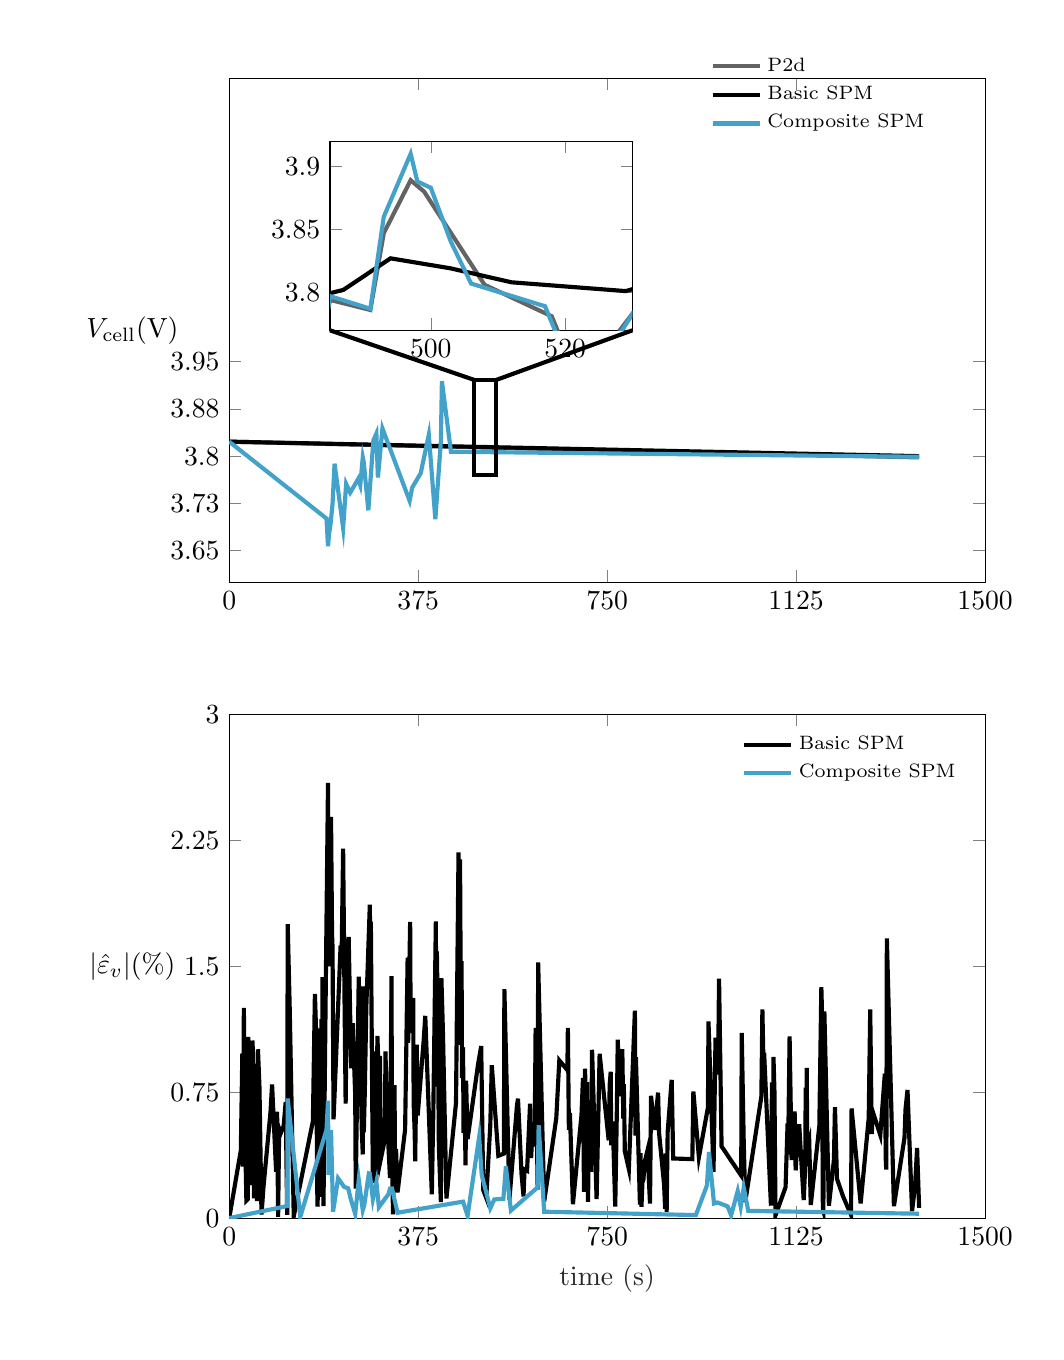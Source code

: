 % This file was created by matlab2tikz.
%
\definecolor{mycolor1}{rgb}{0.388,0.388,0.388}%
\definecolor{mycolor2}{rgb}{0.263,0.635,0.792}%
%
\begin{tikzpicture}

\begin{axis}[%
width=95.996mm,
height=63.998mm,
at={(0mm,80.769mm)},
scale only axis,
xmin=0,
xmax=1500,
xtick={0,375,750,1125,1500},
ymin=3.6,
ymax=4.4,
ytick={ 3.65, 3.725,   3.8, 3.875,  3.95},
ylabel style={font=\color{white!15!black}, align=center},
ylabel={$V_\mathrm{cell}$\\[1ex]$\mathrm{(V)}$},
axis background/.style={fill=white},
legend style={at={(0.625,0.87)}, anchor=south west, legend cell align=left, align=left, fill=none, draw=none},
xticklabel style={/pgf/number format/1000 sep=, /pgf/number format/precision=0,/pgf/number format/fixed,/pgf/number format/fixed zerofill,},yticklabel style={/pgf/number format/1000 sep=, /pgf/number format/precision=2, /pgf/number format/fixed, }, ylabel absolute, ylabel style={rotate=-90},legend style={font=\scriptsize},
]
\addplot [color=mycolor1, line width=1.5pt]
  table[row sep=crcr]{%
0	3.823\\
1369	3.798\\
};
\addlegendentry{P2d}

\addplot [color=black, line width=1.5pt]
  table[row sep=crcr]{%
0	3.823\\
1369	3.8\\
};
\addlegendentry{Basic SPM}

\addplot [color=mycolor2, line width=1.5pt]
  table[row sep=crcr]{%
0	3.823\\
193	3.701\\
196	3.657\\
198	3.676\\
201	3.692\\
205	3.724\\
209	3.788\\
226	3.686\\
232	3.756\\
240	3.742\\
256	3.764\\
260	3.754\\
265	3.798\\
267	3.79\\
276	3.714\\
286	3.825\\
292	3.836\\
295	3.766\\
304	3.844\\
358	3.729\\
363	3.75\\
380	3.773\\
396	3.834\\
409	3.7\\
420	3.824\\
422	3.919\\
440	3.807\\
1369	3.799\\
};
\addlegendentry{Composite SPM}

\end{axis}

\begin{axis}[%
width=38.399mm,
height=23.999mm,
at={(12.8mm,112.768mm)},
scale only axis,
unbounded coords=jump,
xmin=485,
xmax=530,
ymin=3.77,
ymax=3.92,
axis background/.style={fill=white},
xticklabel style={/pgf/number format/1000 sep=, /pgf/number format/precision=0,/pgf/number format/fixed,/pgf/number format/fixed zerofill,},yticklabel style={/pgf/number format/1000 sep=, /pgf/number format/precision=2, /pgf/number format/fixed, }, ylabel absolute, ylabel style={rotate=-90},legend style={font=\scriptsize},
]
\addplot [color=mycolor1, line width=1.5pt, forget plot]
  table[row sep=crcr]{%
484	3.767\\
485	3.794\\
491	3.786\\
493	3.847\\
497	3.889\\
499	3.88\\
508	3.806\\
518	3.781\\
519	3.768\\
nan	nan\\
523	3.768\\
525	3.766\\
nan	nan\\
528	3.769\\
531	3.79\\
};
\addplot [color=black, line width=1.5pt, forget plot]
  table[row sep=crcr]{%
484	3.798\\
487	3.802\\
494	3.827\\
503	3.819\\
512	3.808\\
529	3.801\\
531	3.804\\
};
\addplot [color=mycolor2, line width=1.5pt, forget plot]
  table[row sep=crcr]{%
484	3.765\\
485	3.797\\
491	3.787\\
493	3.86\\
497	3.91\\
498	3.888\\
500	3.883\\
503	3.84\\
506	3.807\\
517	3.789\\
519	3.763\\
nan	nan\\
528	3.766\\
531	3.791\\
};
\end{axis}

\begin{axis}[%
width=95.996mm,
height=63.998mm,
at={(0mm,0mm)},
scale only axis,
xmin=0,
xmax=1500,
xtick={0,375,750,1125,1500},
xlabel style={font=\color{white!15!black}},
xlabel={time (s)},
ymin=0,
ymax=3,
ytick={   0, 0.75,  1.5, 2.25,    3},
ylabel style={font=\color{white!15!black}, align=center},
ylabel={$|\hat{\varepsilon}_v|$\\[1ex]$(\%)$},
axis background/.style={fill=white},
legend style={legend cell align=left, align=left, fill=none, draw=none},
xticklabel style={/pgf/number format/1000 sep=, /pgf/number format/precision=0,/pgf/number format/fixed,/pgf/number format/fixed zerofill,},yticklabel style={/pgf/number format/1000 sep=, /pgf/number format/precision=2, /pgf/number format/fixed, }, ylabel absolute, ylabel style={rotate=-90},legend style={font=\scriptsize},
]
\addplot [color=black, line width=1.5pt]
  table[row sep=crcr]{%
0	0\\
23	0.403\\
26	0.981\\
27	0.307\\
28	0.471\\
29	1.252\\
31	0.565\\
34	0.105\\
37	0.114\\
38	1.079\\
41	0.196\\
44	0.527\\
46	1.057\\
47	0.988\\
49	0.117\\
51	0.461\\
52	0.919\\
55	0.101\\
57	1.005\\
60	0.777\\
64	0.021\\
68	0.187\\
82	0.636\\
85	0.796\\
93	0.276\\
95	0.633\\
97	0.007\\
99	0.532\\
102	0.504\\
108	0.549\\
112	0.691\\
115	0.019\\
116	1.75\\
120	1.248\\
128	0.011\\
166	0.577\\
170	1.334\\
172	1.148\\
175	0.068\\
179	0.39\\
181	1.13\\
182	0.127\\
183	1.185\\
184	0.482\\
185	1.435\\
187	0.071\\
191	1.221\\
196	2.591\\
197	1.498\\
198	2.324\\
199	1.746\\
201	2.099\\
202	2.388\\
204	1.69\\
205	1.612\\
207	0.588\\
221	1.623\\
223	1.555\\
226	2.199\\
229	1.237\\
231	0.682\\
234	1.482\\
237	1.674\\
242	0.891\\
245	1.161\\
250	0.729\\
251	0.176\\
257	1.437\\
263	0.53\\
265	0.379\\
266	1.379\\
267	0.511\\
269	0.751\\
272	1.256\\
279	1.866\\
280	1.483\\
281	1.765\\
285	0.221\\
288	0.226\\
289	0.993\\
291	0.513\\
292	0.225\\
294	1.084\\
297	0.838\\
299	0.965\\
301	0.355\\
309	0.471\\
310	0.993\\
313	0.608\\
319	0.238\\
322	1.44\\
323	0.392\\
325	0.022\\
328	0.791\\
329	0.264\\
331	0.411\\
334	0.153\\
349	0.527\\
354	1.55\\
355	1.043\\
359	1.764\\
360	1.102\\
365	1.31\\
366	0.682\\
368	0.513\\
369	0.338\\
372	1.033\\
374	0.611\\
386	1.063\\
389	1.204\\
402	0.142\\
405	0.639\\
410	1.767\\
411	0.783\\
412	1.587\\
414	1.185\\
416	0.423\\
420	0.095\\
421	1.429\\
424	1.115\\
431	0.117\\
450	0.686\\
455	2.177\\
456	1.321\\
457	1.32\\
458	2.136\\
460	1.032\\
461	1.53\\
462	0.835\\
464	1.017\\
465	0.508\\
467	0.67\\
469	0.314\\
470	0.818\\
473	0.47\\
494	0.92\\
500	1.024\\
504	0.167\\
510	0.12\\
518	0.55\\
521	0.91\\
534	0.371\\
545	0.384\\
546	1.363\\
556	0.11\\
571	0.671\\
573	0.711\\
580	0.264\\
584	0.129\\
586	0.29\\
591	0.282\\
597	0.681\\
599	0.357\\
602	0.527\\
606	0.427\\
608	1.133\\
612	0.17\\
613	1.522\\
625	0.099\\
649	0.595\\
655	0.939\\
671	0.881\\
672	1.132\\
674	0.525\\
676	0.626\\
682	0.083\\
699	0.613\\
702	0.834\\
704	0.157\\
705	0.229\\
706	0.889\\
708	0.674\\
710	0.809\\
712	0.096\\
714	0.629\\
718	0.276\\
720	1.002\\
729	0.113\\
735	0.978\\
753	0.463\\
755	0.795\\
757	0.871\\
758	0.433\\
761	0.576\\
766	0.068\\
769	0.603\\
771	1.062\\
774	0.725\\
780	1.006\\
782	0.592\\
783	0.798\\
785	0.398\\
793	0.292\\
805	1.235\\
806	0.491\\
807	0.958\\
815	0.081\\
816	0.387\\
818	0.067\\
820	0.214\\
822	0.23\\
824	0.328\\
830	0.403\\
835	0.087\\
837	0.728\\
844	0.525\\
851	0.747\\
853	0.506\\
863	0.197\\
865	0.055\\
866	0.385\\
868	0.037\\
870	0.512\\
878	0.823\\
881	0.355\\
919	0.351\\
921	0.754\\
932	0.362\\
950	0.659\\
951	1.171\\
961	0.276\\
965	1.074\\
967	0.905\\
970	0.855\\
972	1.425\\
977	0.427\\
1016	0.253\\
1017	1.103\\
1021	0.448\\
1024	0.096\\
1056	0.724\\
1058	1.243\\
1060	0.937\\
1062	0.947\\
1075	0.074\\
1077	0.808\\
1079	0.186\\
1080	0.959\\
1082	0.748\\
1084	0.016\\
1104	0.184\\
1108	0.564\\
1109	0.378\\
1112	1.081\\
1116	0.346\\
1122	0.635\\
1124	0.284\\
1128	0.479\\
1131	0.559\\
1136	0.304\\
1140	0.107\\
1143	0.311\\
1144	0.777\\
1145	0.482\\
1146	0.894\\
1147	0.401\\
1151	0.451\\
1154	0.078\\
1171	0.548\\
1175	1.375\\
1176	1.261\\
1178	0.054\\
1179	0.043\\
1181	1.23\\
1190	0.074\\
1200	0.349\\
1202	0.661\\
1206	0.234\\
1218	0.13\\
1234	0.018\\
1235	0.653\\
1253	0.087\\
1269	0.595\\
1272	1.242\\
1275	0.5\\
1277	0.634\\
1292	0.494\\
1301	0.86\\
1303	0.329\\
1304	0.289\\
1305	1.665\\
1319	0.071\\
1340	0.478\\
1342	0.647\\
1346	0.763\\
1355	0.041\\
1361	0.194\\
1365	0.417\\
1369	0.061\\
};
\addlegendentry{Basic SPM}

\addplot [color=mycolor2, line width=1.5pt]
  table[row sep=crcr]{%
0	0\\
115	0.072\\
116	0.712\\
141	0.008\\
193	0.526\\
196	0.699\\
197	0.257\\
199	0.323\\
202	0.523\\
206	0.038\\
216	0.237\\
228	0.186\\
236	0.177\\
241	0.115\\
250	0.025\\
257	0.228\\
265	0.047\\
268	0.078\\
277	0.266\\
279	0.264\\
285	0.113\\
292	0.214\\
297	0.065\\
316	0.143\\
319	0.175\\
323	0.176\\
334	0.032\\
464	0.098\\
473	0.014\\
496	0.484\\
501	0.257\\
518	0.059\\
526	0.111\\
544	0.115\\
549	0.308\\
559	0.045\\
612	0.183\\
614	0.553\\
625	0.038\\
926	0.018\\
948	0.195\\
952	0.394\\
962	0.087\\
969	0.093\\
989	0.07\\
996	0.017\\
1009	0.161\\
1015	0.068\\
1021	0.181\\
1030	0.043\\
1369	0.026\\
};
\addlegendentry{Composite SPM}

\end{axis}

\begin{axis}[%
width=127.995mm,
height=165.681mm,
at={(-25.599mm,-14.497mm)},
scale only axis,
xmin=0,
xmax=1,
ymin=0,
ymax=1,
axis line style={draw=none},
ticks=none,
axis x line*=bottom,
axis y line*=left,
xticklabel style={/pgf/number format/1000 sep=, /pgf/number format/precision=0,/pgf/number format/fixed,/pgf/number format/fixed zerofill,},yticklabel style={/pgf/number format/1000 sep=, /pgf/number format/precision=2, /pgf/number format/fixed, }, ylabel absolute, ylabel style={rotate=-90},legend style={font=\scriptsize},
]
\draw[line width=1.5pt, draw=black] (axis cs:0.443,0.657) rectangle (axis cs:0.465,0.73);
\addplot [color=black, line width=1.5pt, forget plot]
  table[row sep=crcr]{%
0.443	0.73\\
0.3	0.768\\
};
\addplot [color=black, line width=1.5pt, forget plot]
  table[row sep=crcr]{%
0.465	0.73\\
0.6	0.768\\
};
\end{axis}
\end{tikzpicture}%